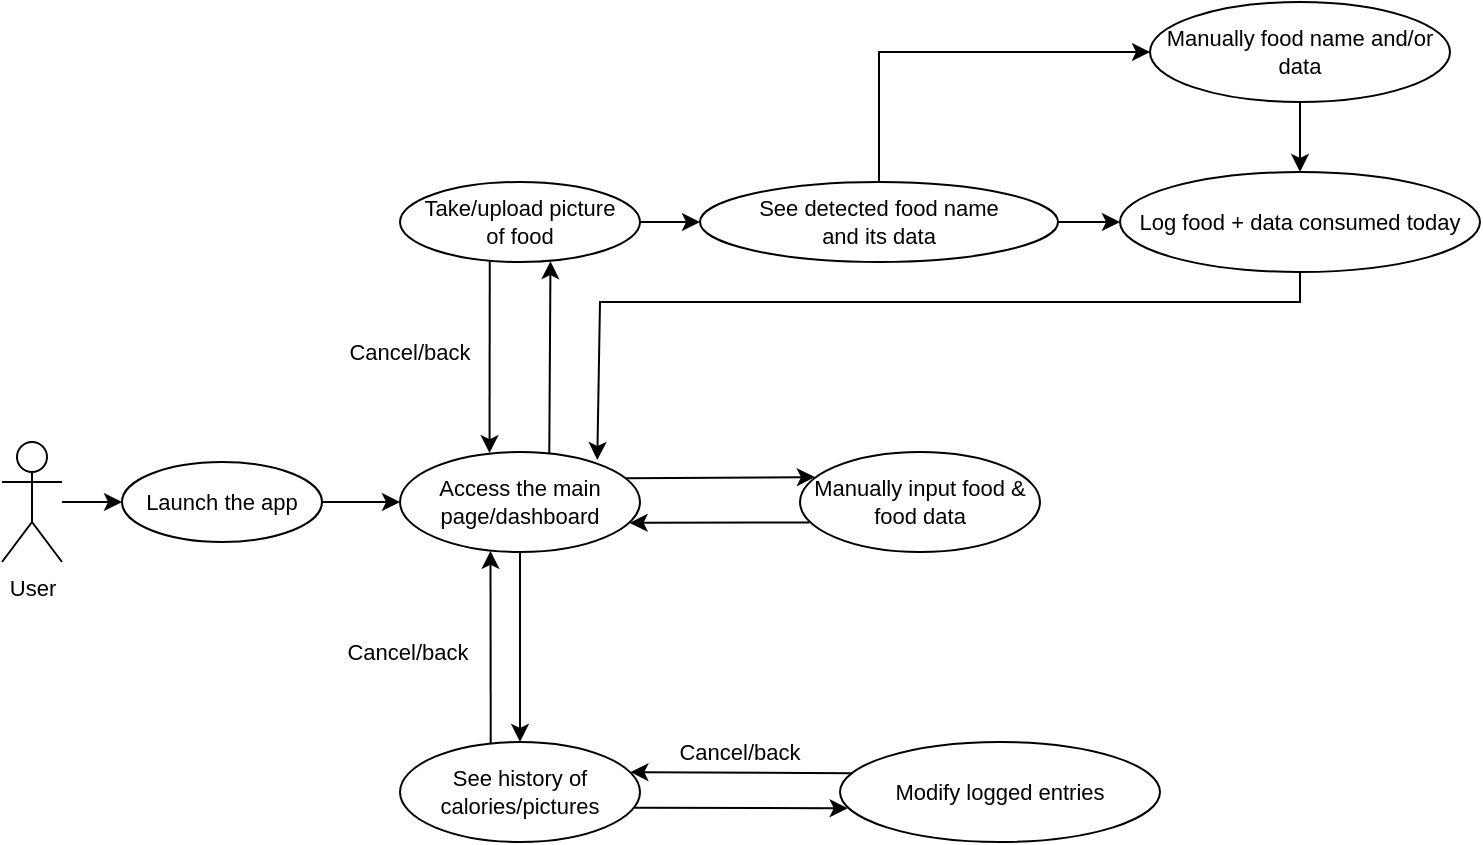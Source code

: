 <mxfile version="21.7.2" type="github">
  <diagram name="Page-1" id="LvjpsSYiFBj9zBLGzPmu">
    <mxGraphModel dx="819" dy="433" grid="1" gridSize="10" guides="1" tooltips="1" connect="1" arrows="1" fold="1" page="1" pageScale="1" pageWidth="827" pageHeight="1169" math="0" shadow="0">
      <root>
        <mxCell id="0" />
        <mxCell id="1" parent="0" />
        <mxCell id="Urzz401wbMbn4Pt66lUd-5" style="edgeStyle=orthogonalEdgeStyle;rounded=0;orthogonalLoop=1;jettySize=auto;html=1;entryX=0;entryY=0.5;entryDx=0;entryDy=0;fontSize=11;" parent="1" source="Urzz401wbMbn4Pt66lUd-2" target="Urzz401wbMbn4Pt66lUd-4" edge="1">
          <mxGeometry relative="1" as="geometry" />
        </mxCell>
        <mxCell id="Urzz401wbMbn4Pt66lUd-2" value="User" style="shape=umlActor;verticalLabelPosition=bottom;verticalAlign=top;html=1;outlineConnect=0;fontSize=11;" parent="1" vertex="1">
          <mxGeometry x="21" y="290" width="30" height="60" as="geometry" />
        </mxCell>
        <mxCell id="vmRqja1-odZnFc-yADqm-6" style="edgeStyle=orthogonalEdgeStyle;rounded=0;orthogonalLoop=1;jettySize=auto;html=1;entryX=0;entryY=0.5;entryDx=0;entryDy=0;fontSize=11;" parent="1" source="Urzz401wbMbn4Pt66lUd-4" target="vmRqja1-odZnFc-yADqm-2" edge="1">
          <mxGeometry relative="1" as="geometry" />
        </mxCell>
        <mxCell id="Urzz401wbMbn4Pt66lUd-4" value="Launch the app" style="ellipse;whiteSpace=wrap;html=1;fontSize=11;" parent="1" vertex="1">
          <mxGeometry x="81" y="300" width="100" height="40" as="geometry" />
        </mxCell>
        <mxCell id="Urzz401wbMbn4Pt66lUd-12" style="edgeStyle=orthogonalEdgeStyle;rounded=0;orthogonalLoop=1;jettySize=auto;html=1;entryX=0;entryY=0.5;entryDx=0;entryDy=0;fontSize=11;" parent="1" source="Urzz401wbMbn4Pt66lUd-6" target="Urzz401wbMbn4Pt66lUd-11" edge="1">
          <mxGeometry relative="1" as="geometry" />
        </mxCell>
        <mxCell id="Urzz401wbMbn4Pt66lUd-6" value="Take/upload picture &lt;br&gt;of food" style="ellipse;whiteSpace=wrap;html=1;fontSize=11;" parent="1" vertex="1">
          <mxGeometry x="220" y="160" width="120" height="40" as="geometry" />
        </mxCell>
        <mxCell id="Urzz401wbMbn4Pt66lUd-7" value="See history of calories/pictures" style="ellipse;whiteSpace=wrap;html=1;fontSize=11;" parent="1" vertex="1">
          <mxGeometry x="220" y="440" width="120" height="50" as="geometry" />
        </mxCell>
        <mxCell id="Urzz401wbMbn4Pt66lUd-16" style="edgeStyle=orthogonalEdgeStyle;rounded=0;orthogonalLoop=1;jettySize=auto;html=1;entryX=0;entryY=0.5;entryDx=0;entryDy=0;fontSize=11;" parent="1" source="Urzz401wbMbn4Pt66lUd-11" target="Urzz401wbMbn4Pt66lUd-13" edge="1">
          <mxGeometry relative="1" as="geometry">
            <mxPoint x="590" y="95" as="targetPoint" />
            <Array as="points">
              <mxPoint x="460" y="95" />
            </Array>
          </mxGeometry>
        </mxCell>
        <mxCell id="Urzz401wbMbn4Pt66lUd-19" style="edgeStyle=orthogonalEdgeStyle;rounded=0;orthogonalLoop=1;jettySize=auto;html=1;entryX=0;entryY=0.5;entryDx=0;entryDy=0;fontSize=11;" parent="1" source="Urzz401wbMbn4Pt66lUd-11" target="Urzz401wbMbn4Pt66lUd-17" edge="1">
          <mxGeometry relative="1" as="geometry" />
        </mxCell>
        <mxCell id="Urzz401wbMbn4Pt66lUd-11" value="See detected food name &lt;br style=&quot;font-size: 11px;&quot;&gt;and its data" style="ellipse;whiteSpace=wrap;html=1;fontSize=11;" parent="1" vertex="1">
          <mxGeometry x="370" y="160" width="179" height="40" as="geometry" />
        </mxCell>
        <mxCell id="vmRqja1-odZnFc-yADqm-32" style="edgeStyle=orthogonalEdgeStyle;rounded=0;orthogonalLoop=1;jettySize=auto;html=1;entryX=0.5;entryY=0;entryDx=0;entryDy=0;" parent="1" source="Urzz401wbMbn4Pt66lUd-13" target="Urzz401wbMbn4Pt66lUd-17" edge="1">
          <mxGeometry relative="1" as="geometry" />
        </mxCell>
        <mxCell id="Urzz401wbMbn4Pt66lUd-13" value="Manually food name and/or data" style="ellipse;whiteSpace=wrap;html=1;fontSize=11;" parent="1" vertex="1">
          <mxGeometry x="595" y="70" width="150" height="50" as="geometry" />
        </mxCell>
        <mxCell id="Urzz401wbMbn4Pt66lUd-17" value="Log food + data consumed today" style="ellipse;whiteSpace=wrap;html=1;fontSize=11;" parent="1" vertex="1">
          <mxGeometry x="580" y="155" width="180" height="50" as="geometry" />
        </mxCell>
        <mxCell id="Urzz401wbMbn4Pt66lUd-20" value="Modify logged entries" style="ellipse;whiteSpace=wrap;html=1;fontSize=11;" parent="1" vertex="1">
          <mxGeometry x="440" y="440" width="160" height="50" as="geometry" />
        </mxCell>
        <mxCell id="vmRqja1-odZnFc-yADqm-2" value="Access the main page/dashboard" style="ellipse;whiteSpace=wrap;html=1;fontSize=11;" parent="1" vertex="1">
          <mxGeometry x="220" y="295" width="120" height="50" as="geometry" />
        </mxCell>
        <mxCell id="vmRqja1-odZnFc-yADqm-17" value="" style="endArrow=classic;html=1;rounded=0;exitX=0.622;exitY=0.019;exitDx=0;exitDy=0;entryX=0.627;entryY=0.99;entryDx=0;entryDy=0;exitPerimeter=0;entryPerimeter=0;fontSize=11;" parent="1" source="vmRqja1-odZnFc-yADqm-2" target="Urzz401wbMbn4Pt66lUd-6" edge="1">
          <mxGeometry width="50" height="50" relative="1" as="geometry">
            <mxPoint x="260" y="220" as="sourcePoint" />
            <mxPoint x="310" y="170" as="targetPoint" />
          </mxGeometry>
        </mxCell>
        <mxCell id="vmRqja1-odZnFc-yADqm-18" value="" style="endArrow=classic;html=1;rounded=0;exitX=0.374;exitY=0.994;exitDx=0;exitDy=0;entryX=0.373;entryY=0.011;entryDx=0;entryDy=0;exitPerimeter=0;entryPerimeter=0;fontSize=11;" parent="1" source="Urzz401wbMbn4Pt66lUd-6" target="vmRqja1-odZnFc-yADqm-2" edge="1">
          <mxGeometry width="50" height="50" relative="1" as="geometry">
            <mxPoint x="260" y="260" as="sourcePoint" />
            <mxPoint x="310" y="210" as="targetPoint" />
          </mxGeometry>
        </mxCell>
        <mxCell id="vmRqja1-odZnFc-yADqm-19" value="Cancel/back" style="text;html=1;strokeColor=none;fillColor=none;align=center;verticalAlign=middle;whiteSpace=wrap;rounded=0;fontSize=11;" parent="1" vertex="1">
          <mxGeometry x="200" y="240" width="50" height="9" as="geometry" />
        </mxCell>
        <mxCell id="vmRqja1-odZnFc-yADqm-20" value="" style="endArrow=classic;html=1;rounded=0;exitX=0.5;exitY=1;exitDx=0;exitDy=0;entryX=0.5;entryY=0;entryDx=0;entryDy=0;fontSize=11;" parent="1" source="vmRqja1-odZnFc-yADqm-2" target="Urzz401wbMbn4Pt66lUd-7" edge="1">
          <mxGeometry width="50" height="50" relative="1" as="geometry">
            <mxPoint x="310" y="370" as="sourcePoint" />
            <mxPoint x="360" y="320" as="targetPoint" />
          </mxGeometry>
        </mxCell>
        <mxCell id="vmRqja1-odZnFc-yADqm-21" value="" style="endArrow=classic;html=1;rounded=0;exitX=0.378;exitY=0.013;exitDx=0;exitDy=0;entryX=0.377;entryY=0.989;entryDx=0;entryDy=0;exitPerimeter=0;entryPerimeter=0;fontSize=11;" parent="1" source="Urzz401wbMbn4Pt66lUd-7" target="vmRqja1-odZnFc-yADqm-2" edge="1">
          <mxGeometry width="50" height="50" relative="1" as="geometry">
            <mxPoint x="290" y="355" as="sourcePoint" />
            <mxPoint x="290" y="450" as="targetPoint" />
          </mxGeometry>
        </mxCell>
        <mxCell id="vmRqja1-odZnFc-yADqm-22" value="Cancel/back" style="text;html=1;strokeColor=none;fillColor=none;align=center;verticalAlign=middle;whiteSpace=wrap;rounded=0;fontSize=11;" parent="1" vertex="1">
          <mxGeometry x="200" y="390" width="48" height="10" as="geometry" />
        </mxCell>
        <mxCell id="vmRqja1-odZnFc-yADqm-27" value="" style="endArrow=classic;html=1;rounded=0;exitX=0.038;exitY=0.312;exitDx=0;exitDy=0;exitPerimeter=0;entryX=0.96;entryY=0.301;entryDx=0;entryDy=0;entryPerimeter=0;fontSize=11;" parent="1" source="Urzz401wbMbn4Pt66lUd-20" target="Urzz401wbMbn4Pt66lUd-7" edge="1">
          <mxGeometry width="50" height="50" relative="1" as="geometry">
            <mxPoint x="450" y="450" as="sourcePoint" />
            <mxPoint x="500" y="400" as="targetPoint" />
          </mxGeometry>
        </mxCell>
        <mxCell id="vmRqja1-odZnFc-yADqm-28" value="" style="endArrow=classic;html=1;rounded=0;exitX=0.976;exitY=0.658;exitDx=0;exitDy=0;exitPerimeter=0;entryX=0.024;entryY=0.663;entryDx=0;entryDy=0;entryPerimeter=0;fontSize=11;" parent="1" source="Urzz401wbMbn4Pt66lUd-7" target="Urzz401wbMbn4Pt66lUd-20" edge="1">
          <mxGeometry width="50" height="50" relative="1" as="geometry">
            <mxPoint x="457" y="466" as="sourcePoint" />
            <mxPoint x="345" y="465" as="targetPoint" />
          </mxGeometry>
        </mxCell>
        <mxCell id="vmRqja1-odZnFc-yADqm-29" value="Cancel/back" style="text;html=1;strokeColor=none;fillColor=none;align=center;verticalAlign=middle;whiteSpace=wrap;rounded=0;fontSize=11;" parent="1" vertex="1">
          <mxGeometry x="360" y="430" width="60" height="30" as="geometry" />
        </mxCell>
        <mxCell id="20eXvOPc5nkfj4DNb3Fc-1" value="Manually input food &amp;amp; food data" style="ellipse;whiteSpace=wrap;html=1;fontSize=11;" vertex="1" parent="1">
          <mxGeometry x="420" y="295" width="120" height="50" as="geometry" />
        </mxCell>
        <mxCell id="20eXvOPc5nkfj4DNb3Fc-3" value="" style="endArrow=classic;html=1;rounded=0;exitX=0.5;exitY=1;exitDx=0;exitDy=0;entryX=0.822;entryY=0.08;entryDx=0;entryDy=0;entryPerimeter=0;" edge="1" parent="1" source="Urzz401wbMbn4Pt66lUd-17" target="vmRqja1-odZnFc-yADqm-2">
          <mxGeometry width="50" height="50" relative="1" as="geometry">
            <mxPoint x="410" y="310" as="sourcePoint" />
            <mxPoint x="460" y="260" as="targetPoint" />
            <Array as="points">
              <mxPoint x="670" y="220" />
              <mxPoint x="320" y="220" />
            </Array>
          </mxGeometry>
        </mxCell>
        <mxCell id="20eXvOPc5nkfj4DNb3Fc-6" value="" style="endArrow=classic;html=1;rounded=0;exitX=0.942;exitY=0.262;exitDx=0;exitDy=0;exitPerimeter=0;entryX=0.062;entryY=0.251;entryDx=0;entryDy=0;entryPerimeter=0;" edge="1" parent="1" source="vmRqja1-odZnFc-yADqm-2" target="20eXvOPc5nkfj4DNb3Fc-1">
          <mxGeometry width="50" height="50" relative="1" as="geometry">
            <mxPoint x="440" y="300" as="sourcePoint" />
            <mxPoint x="490" y="250" as="targetPoint" />
          </mxGeometry>
        </mxCell>
        <mxCell id="20eXvOPc5nkfj4DNb3Fc-7" value="" style="endArrow=classic;html=1;rounded=0;exitX=0.039;exitY=0.704;exitDx=0;exitDy=0;exitPerimeter=0;entryX=0.957;entryY=0.709;entryDx=0;entryDy=0;entryPerimeter=0;" edge="1" parent="1" source="20eXvOPc5nkfj4DNb3Fc-1" target="vmRqja1-odZnFc-yADqm-2">
          <mxGeometry width="50" height="50" relative="1" as="geometry">
            <mxPoint x="343" y="318" as="sourcePoint" />
            <mxPoint x="437" y="318" as="targetPoint" />
          </mxGeometry>
        </mxCell>
      </root>
    </mxGraphModel>
  </diagram>
</mxfile>
